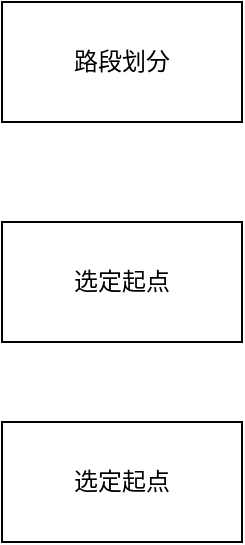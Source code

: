 <mxfile version="20.2.6" type="github">
  <diagram id="apsN_KvRL7DqiduPsxGz" name="第 1 页">
    <mxGraphModel dx="1127" dy="667" grid="1" gridSize="10" guides="1" tooltips="1" connect="1" arrows="1" fold="1" page="1" pageScale="1" pageWidth="827" pageHeight="1169" math="0" shadow="0">
      <root>
        <mxCell id="0" />
        <mxCell id="1" parent="0" />
        <mxCell id="JRrZdXnegzeVLyWCqKI3-1" value="&lt;div&gt;路段划分&lt;/div&gt;" style="rounded=0;whiteSpace=wrap;html=1;" vertex="1" parent="1">
          <mxGeometry x="354" y="180" width="120" height="60" as="geometry" />
        </mxCell>
        <mxCell id="JRrZdXnegzeVLyWCqKI3-2" value="选定起点" style="rounded=0;whiteSpace=wrap;html=1;" vertex="1" parent="1">
          <mxGeometry x="354" y="290" width="120" height="60" as="geometry" />
        </mxCell>
        <mxCell id="JRrZdXnegzeVLyWCqKI3-3" value="选定起点" style="rounded=0;whiteSpace=wrap;html=1;" vertex="1" parent="1">
          <mxGeometry x="354" y="390" width="120" height="60" as="geometry" />
        </mxCell>
      </root>
    </mxGraphModel>
  </diagram>
</mxfile>
